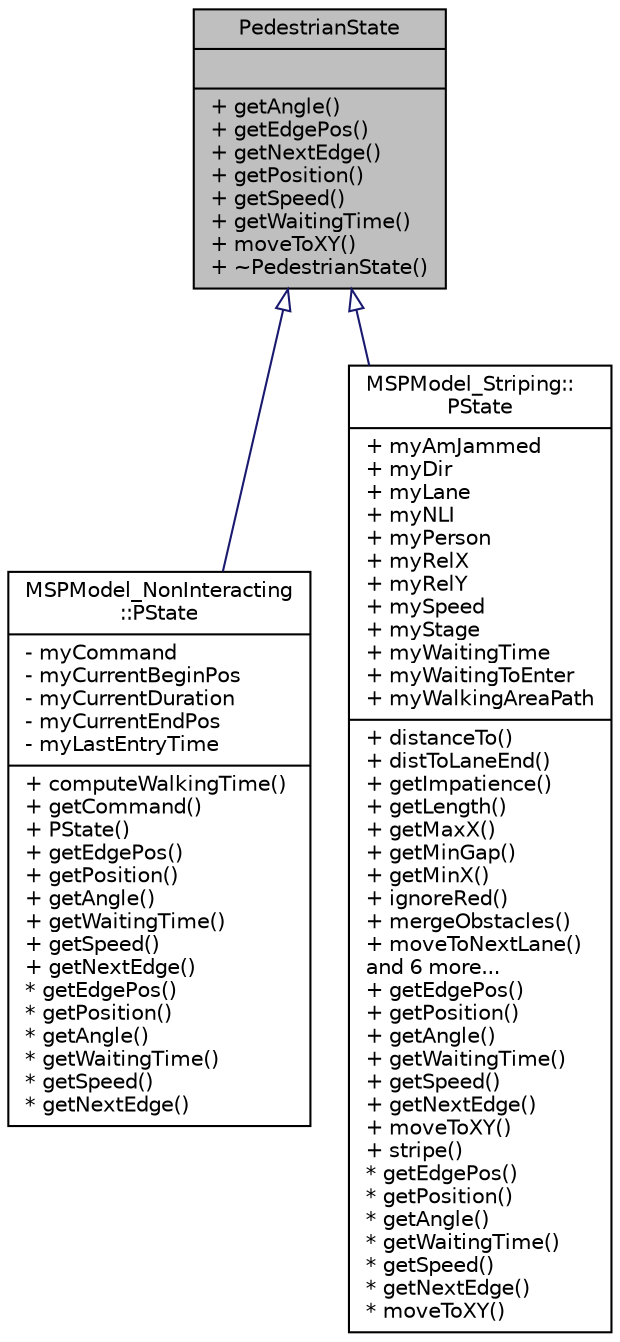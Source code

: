 digraph "PedestrianState"
{
  edge [fontname="Helvetica",fontsize="10",labelfontname="Helvetica",labelfontsize="10"];
  node [fontname="Helvetica",fontsize="10",shape=record];
  Node0 [label="{PedestrianState\n||+ getAngle()\l+ getEdgePos()\l+ getNextEdge()\l+ getPosition()\l+ getSpeed()\l+ getWaitingTime()\l+ moveToXY()\l+ ~PedestrianState()\l}",height=0.2,width=0.4,color="black", fillcolor="grey75", style="filled", fontcolor="black"];
  Node0 -> Node1 [dir="back",color="midnightblue",fontsize="10",style="solid",arrowtail="onormal",fontname="Helvetica"];
  Node1 [label="{MSPModel_NonInteracting\l::PState\n|- myCommand\l- myCurrentBeginPos\l- myCurrentDuration\l- myCurrentEndPos\l- myLastEntryTime\l|+ computeWalkingTime()\l+ getCommand()\l+ PState()\l+ getEdgePos()\l+ getPosition()\l+ getAngle()\l+ getWaitingTime()\l+ getSpeed()\l+ getNextEdge()\l* getEdgePos()\l* getPosition()\l* getAngle()\l* getWaitingTime()\l* getSpeed()\l* getNextEdge()\l}",height=0.2,width=0.4,color="black", fillcolor="white", style="filled",URL="$da/d07/class_m_s_p_model___non_interacting_1_1_p_state.html",tooltip="abstract base class for managing callbacks to retrieve various state information from the model ..."];
  Node0 -> Node2 [dir="back",color="midnightblue",fontsize="10",style="solid",arrowtail="onormal",fontname="Helvetica"];
  Node2 [label="{MSPModel_Striping::\lPState\n|+ myAmJammed\l+ myDir\l+ myLane\l+ myNLI\l+ myPerson\l+ myRelX\l+ myRelY\l+ mySpeed\l+ myStage\l+ myWaitingTime\l+ myWaitingToEnter\l+ myWalkingAreaPath\l|+ distanceTo()\l+ distToLaneEnd()\l+ getImpatience()\l+ getLength()\l+ getMaxX()\l+ getMinGap()\l+ getMinX()\l+ ignoreRed()\l+ mergeObstacles()\l+ moveToNextLane()\land 6 more...\l+ getEdgePos()\l+ getPosition()\l+ getAngle()\l+ getWaitingTime()\l+ getSpeed()\l+ getNextEdge()\l+ moveToXY()\l+ stripe()\l* getEdgePos()\l* getPosition()\l* getAngle()\l* getWaitingTime()\l* getSpeed()\l* getNextEdge()\l* moveToXY()\l}",height=0.2,width=0.4,color="black", fillcolor="white", style="filled",URL="$d2/d65/class_m_s_p_model___striping_1_1_p_state.html",tooltip="Container for pedestrian state and individual position update function. "];
}
